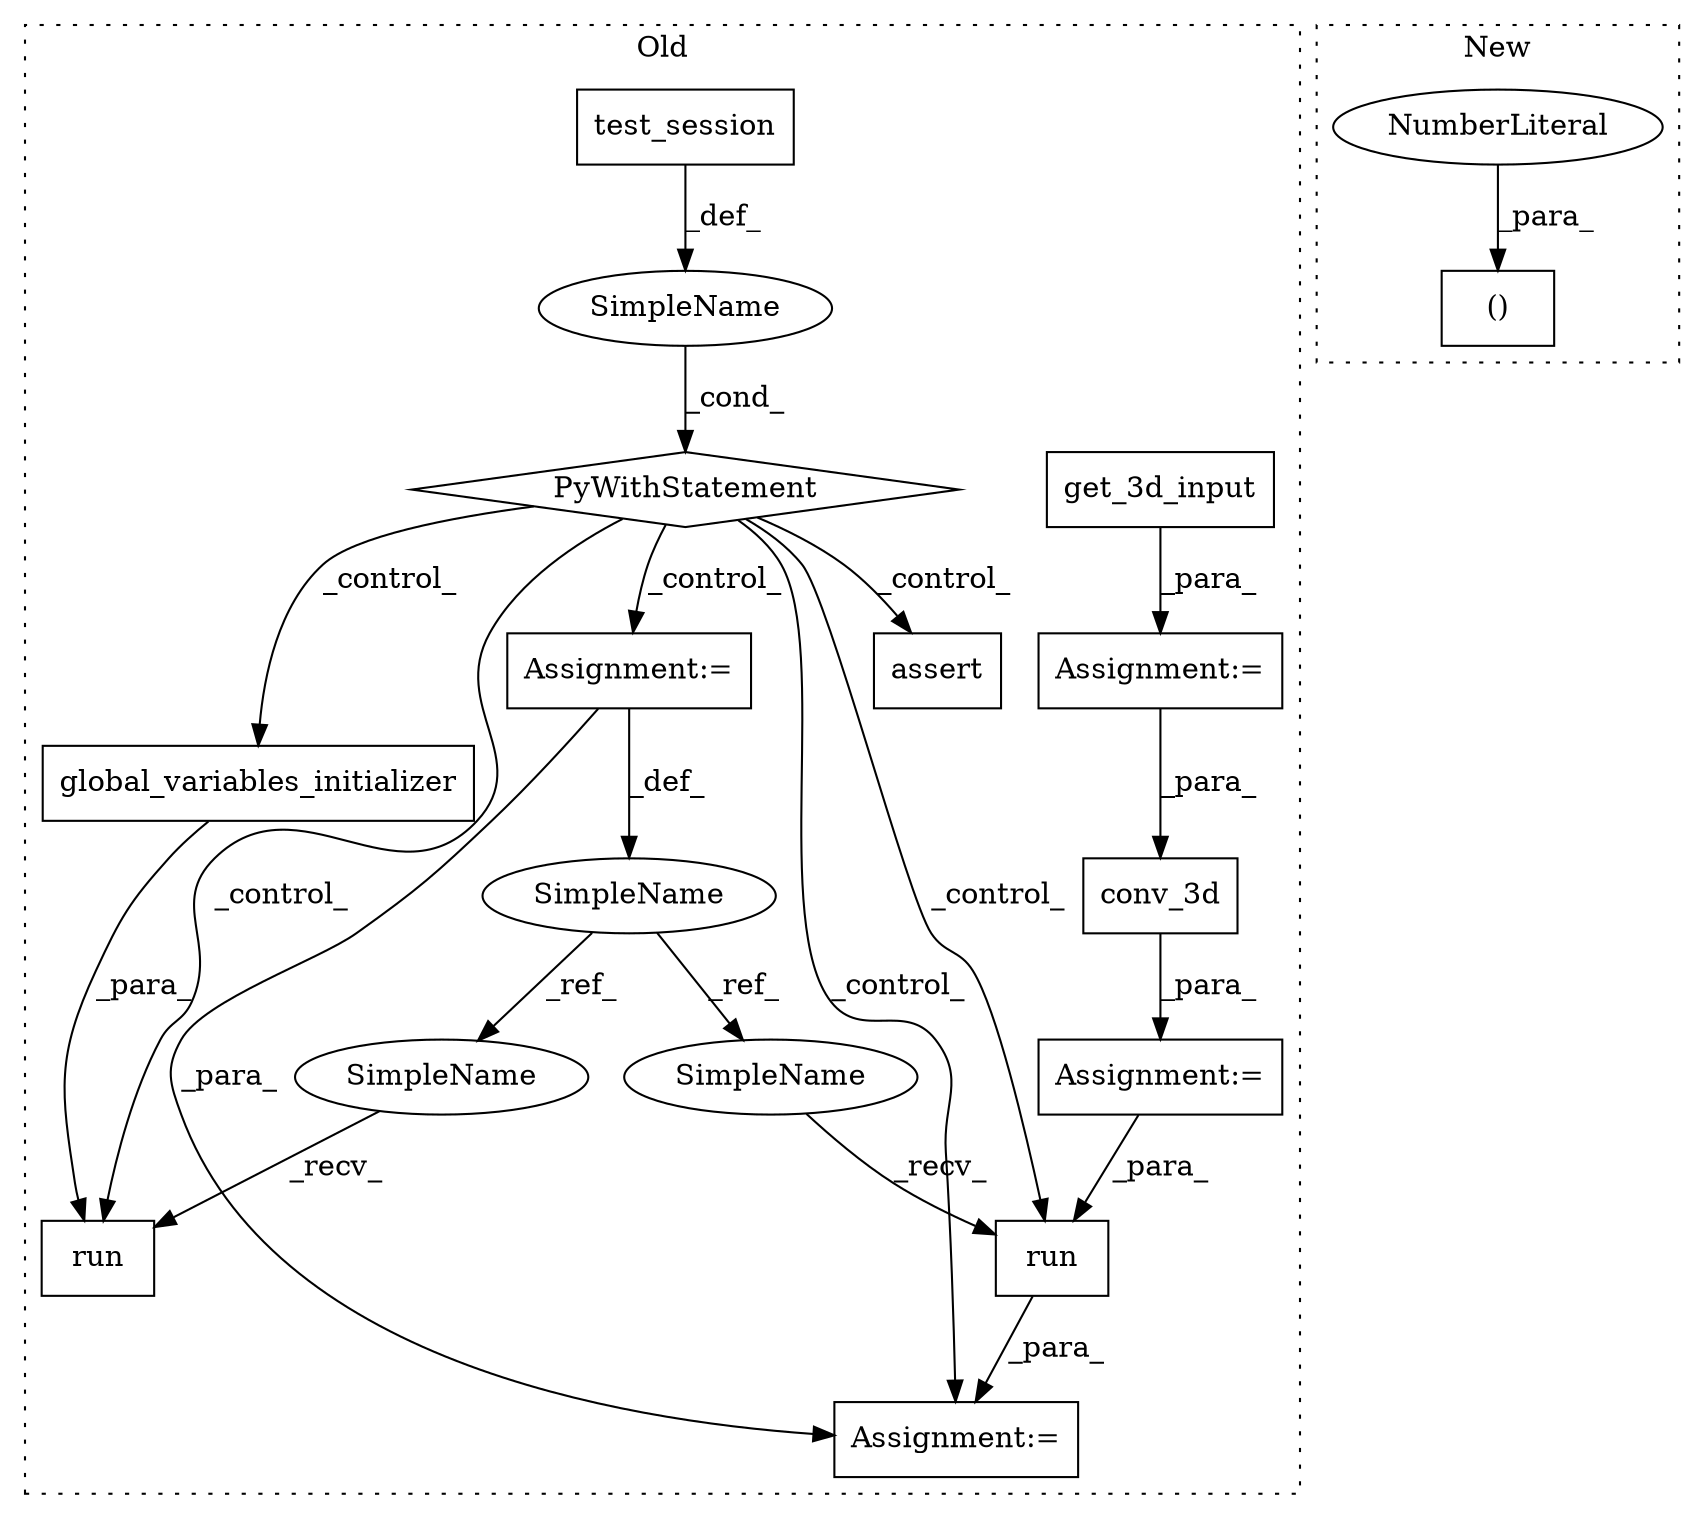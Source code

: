 digraph G {
subgraph cluster0 {
1 [label="conv_3d" a="32" s="3324,3336" l="8,1" shape="box"];
3 [label="get_3d_input" a="32" s="3239" l="14" shape="box"];
4 [label="run" a="32" s="3489,3504" l="4,1" shape="box"];
5 [label="SimpleName" a="42" s="" l="" shape="ellipse"];
6 [label="PyWithStatement" a="104" s="3363,3392" l="10,2" shape="diamond"];
7 [label="test_session" a="32" s="3378" l="14" shape="box"];
8 [label="global_variables_initializer" a="32" s="3438" l="30" shape="box"];
9 [label="assert" a="32" s="3518,3615" l="22,1" shape="box"];
10 [label="run" a="32" s="3423,3468" l="4,1" shape="box"];
11 [label="SimpleName" a="42" s="3406" l="4" shape="ellipse"];
12 [label="Assignment:=" a="7" s="3406" l="4" shape="box"];
13 [label="Assignment:=" a="7" s="3323" l="1" shape="box"];
14 [label="Assignment:=" a="7" s="3483" l="1" shape="box"];
15 [label="Assignment:=" a="7" s="3233" l="1" shape="box"];
17 [label="SimpleName" a="42" s="3484" l="4" shape="ellipse"];
18 [label="SimpleName" a="42" s="3418" l="4" shape="ellipse"];
label = "Old";
style="dotted";
}
subgraph cluster1 {
2 [label="()" a="106" s="3885" l="61" shape="box"];
16 [label="NumberLiteral" a="34" s="3885" l="1" shape="ellipse"];
label = "New";
style="dotted";
}
1 -> 13 [label="_para_"];
3 -> 15 [label="_para_"];
4 -> 14 [label="_para_"];
5 -> 6 [label="_cond_"];
6 -> 8 [label="_control_"];
6 -> 4 [label="_control_"];
6 -> 12 [label="_control_"];
6 -> 14 [label="_control_"];
6 -> 10 [label="_control_"];
6 -> 9 [label="_control_"];
7 -> 5 [label="_def_"];
8 -> 10 [label="_para_"];
11 -> 17 [label="_ref_"];
11 -> 18 [label="_ref_"];
12 -> 14 [label="_para_"];
12 -> 11 [label="_def_"];
13 -> 4 [label="_para_"];
15 -> 1 [label="_para_"];
16 -> 2 [label="_para_"];
17 -> 4 [label="_recv_"];
18 -> 10 [label="_recv_"];
}